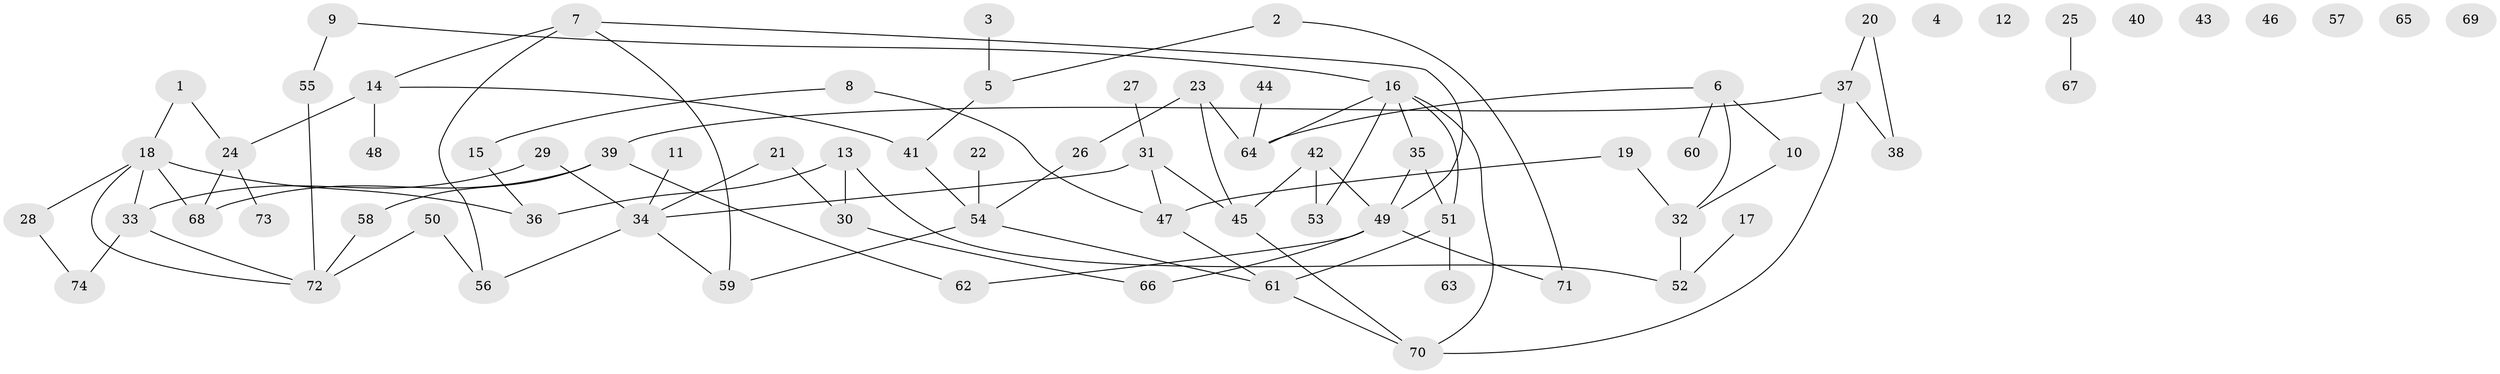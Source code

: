 // Generated by graph-tools (version 1.1) at 2025/13/03/09/25 04:13:08]
// undirected, 74 vertices, 92 edges
graph export_dot {
graph [start="1"]
  node [color=gray90,style=filled];
  1;
  2;
  3;
  4;
  5;
  6;
  7;
  8;
  9;
  10;
  11;
  12;
  13;
  14;
  15;
  16;
  17;
  18;
  19;
  20;
  21;
  22;
  23;
  24;
  25;
  26;
  27;
  28;
  29;
  30;
  31;
  32;
  33;
  34;
  35;
  36;
  37;
  38;
  39;
  40;
  41;
  42;
  43;
  44;
  45;
  46;
  47;
  48;
  49;
  50;
  51;
  52;
  53;
  54;
  55;
  56;
  57;
  58;
  59;
  60;
  61;
  62;
  63;
  64;
  65;
  66;
  67;
  68;
  69;
  70;
  71;
  72;
  73;
  74;
  1 -- 18;
  1 -- 24;
  2 -- 5;
  2 -- 71;
  3 -- 5;
  5 -- 41;
  6 -- 10;
  6 -- 32;
  6 -- 60;
  6 -- 64;
  7 -- 14;
  7 -- 49;
  7 -- 56;
  7 -- 59;
  8 -- 15;
  8 -- 47;
  9 -- 16;
  9 -- 55;
  10 -- 32;
  11 -- 34;
  13 -- 30;
  13 -- 36;
  13 -- 52;
  14 -- 24;
  14 -- 41;
  14 -- 48;
  15 -- 36;
  16 -- 35;
  16 -- 51;
  16 -- 53;
  16 -- 64;
  16 -- 70;
  17 -- 52;
  18 -- 28;
  18 -- 33;
  18 -- 36;
  18 -- 68;
  18 -- 72;
  19 -- 32;
  19 -- 47;
  20 -- 37;
  20 -- 38;
  21 -- 30;
  21 -- 34;
  22 -- 54;
  23 -- 26;
  23 -- 45;
  23 -- 64;
  24 -- 68;
  24 -- 73;
  25 -- 67;
  26 -- 54;
  27 -- 31;
  28 -- 74;
  29 -- 33;
  29 -- 34;
  30 -- 66;
  31 -- 34;
  31 -- 45;
  31 -- 47;
  32 -- 52;
  33 -- 72;
  33 -- 74;
  34 -- 56;
  34 -- 59;
  35 -- 49;
  35 -- 51;
  37 -- 38;
  37 -- 39;
  37 -- 70;
  39 -- 58;
  39 -- 62;
  39 -- 68;
  41 -- 54;
  42 -- 45;
  42 -- 49;
  42 -- 53;
  44 -- 64;
  45 -- 70;
  47 -- 61;
  49 -- 62;
  49 -- 66;
  49 -- 71;
  50 -- 56;
  50 -- 72;
  51 -- 61;
  51 -- 63;
  54 -- 59;
  54 -- 61;
  55 -- 72;
  58 -- 72;
  61 -- 70;
}
